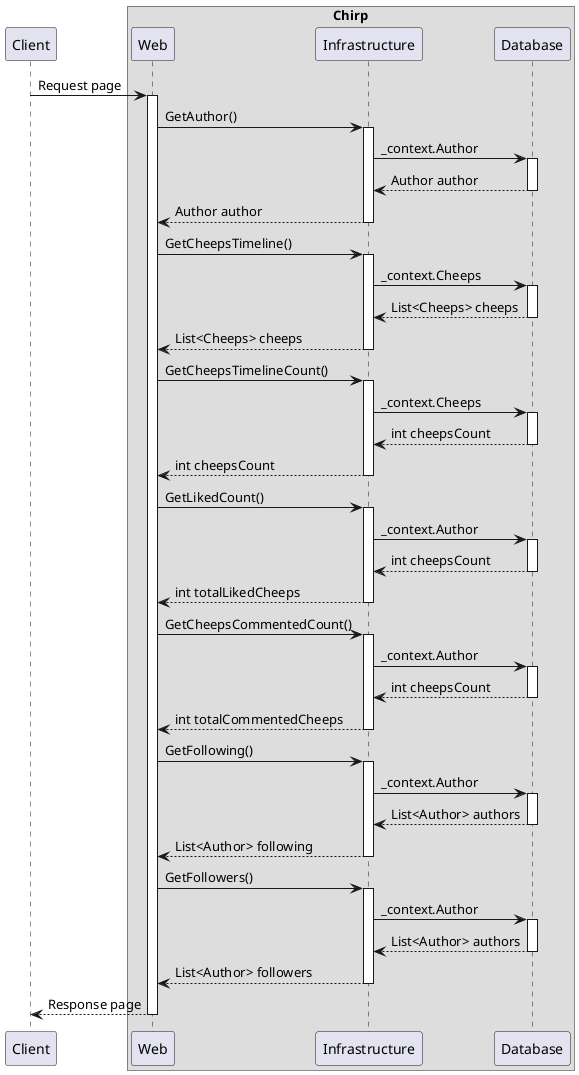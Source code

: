 @startuml page-fetch-sequence-diagram
participant Client

box Chirp
participant Web
participant Infrastructure
participant Database
end box

Client -> Web ++ : Request page

Web -> Infrastructure ++ : GetAuthor()

Infrastructure -> Database ++ : _context.Author
return Author author

return Author author


Web -> Infrastructure ++ : GetCheepsTimeline()

Infrastructure -> Database ++ : _context.Cheeps
return List<Cheeps> cheeps

return List<Cheeps> cheeps


Web -> Infrastructure ++ : GetCheepsTimelineCount()

Infrastructure -> Database ++ : _context.Cheeps
return int cheepsCount

return int cheepsCount


Web -> Infrastructure ++ : GetLikedCount()

Infrastructure -> Database ++ : _context.Author
return int cheepsCount

return int totalLikedCheeps


Web -> Infrastructure ++ : GetCheepsCommentedCount()

Infrastructure -> Database ++ : _context.Author
return int cheepsCount

return int totalCommentedCheeps


Web -> Infrastructure ++ : GetFollowing()

Infrastructure -> Database ++ : _context.Author
return List<Author> authors

return List<Author> following


Web -> Infrastructure ++ : GetFollowers()

Infrastructure -> Database ++ : _context.Author
return List<Author> authors

return List<Author> followers

return Response page
@enduml
